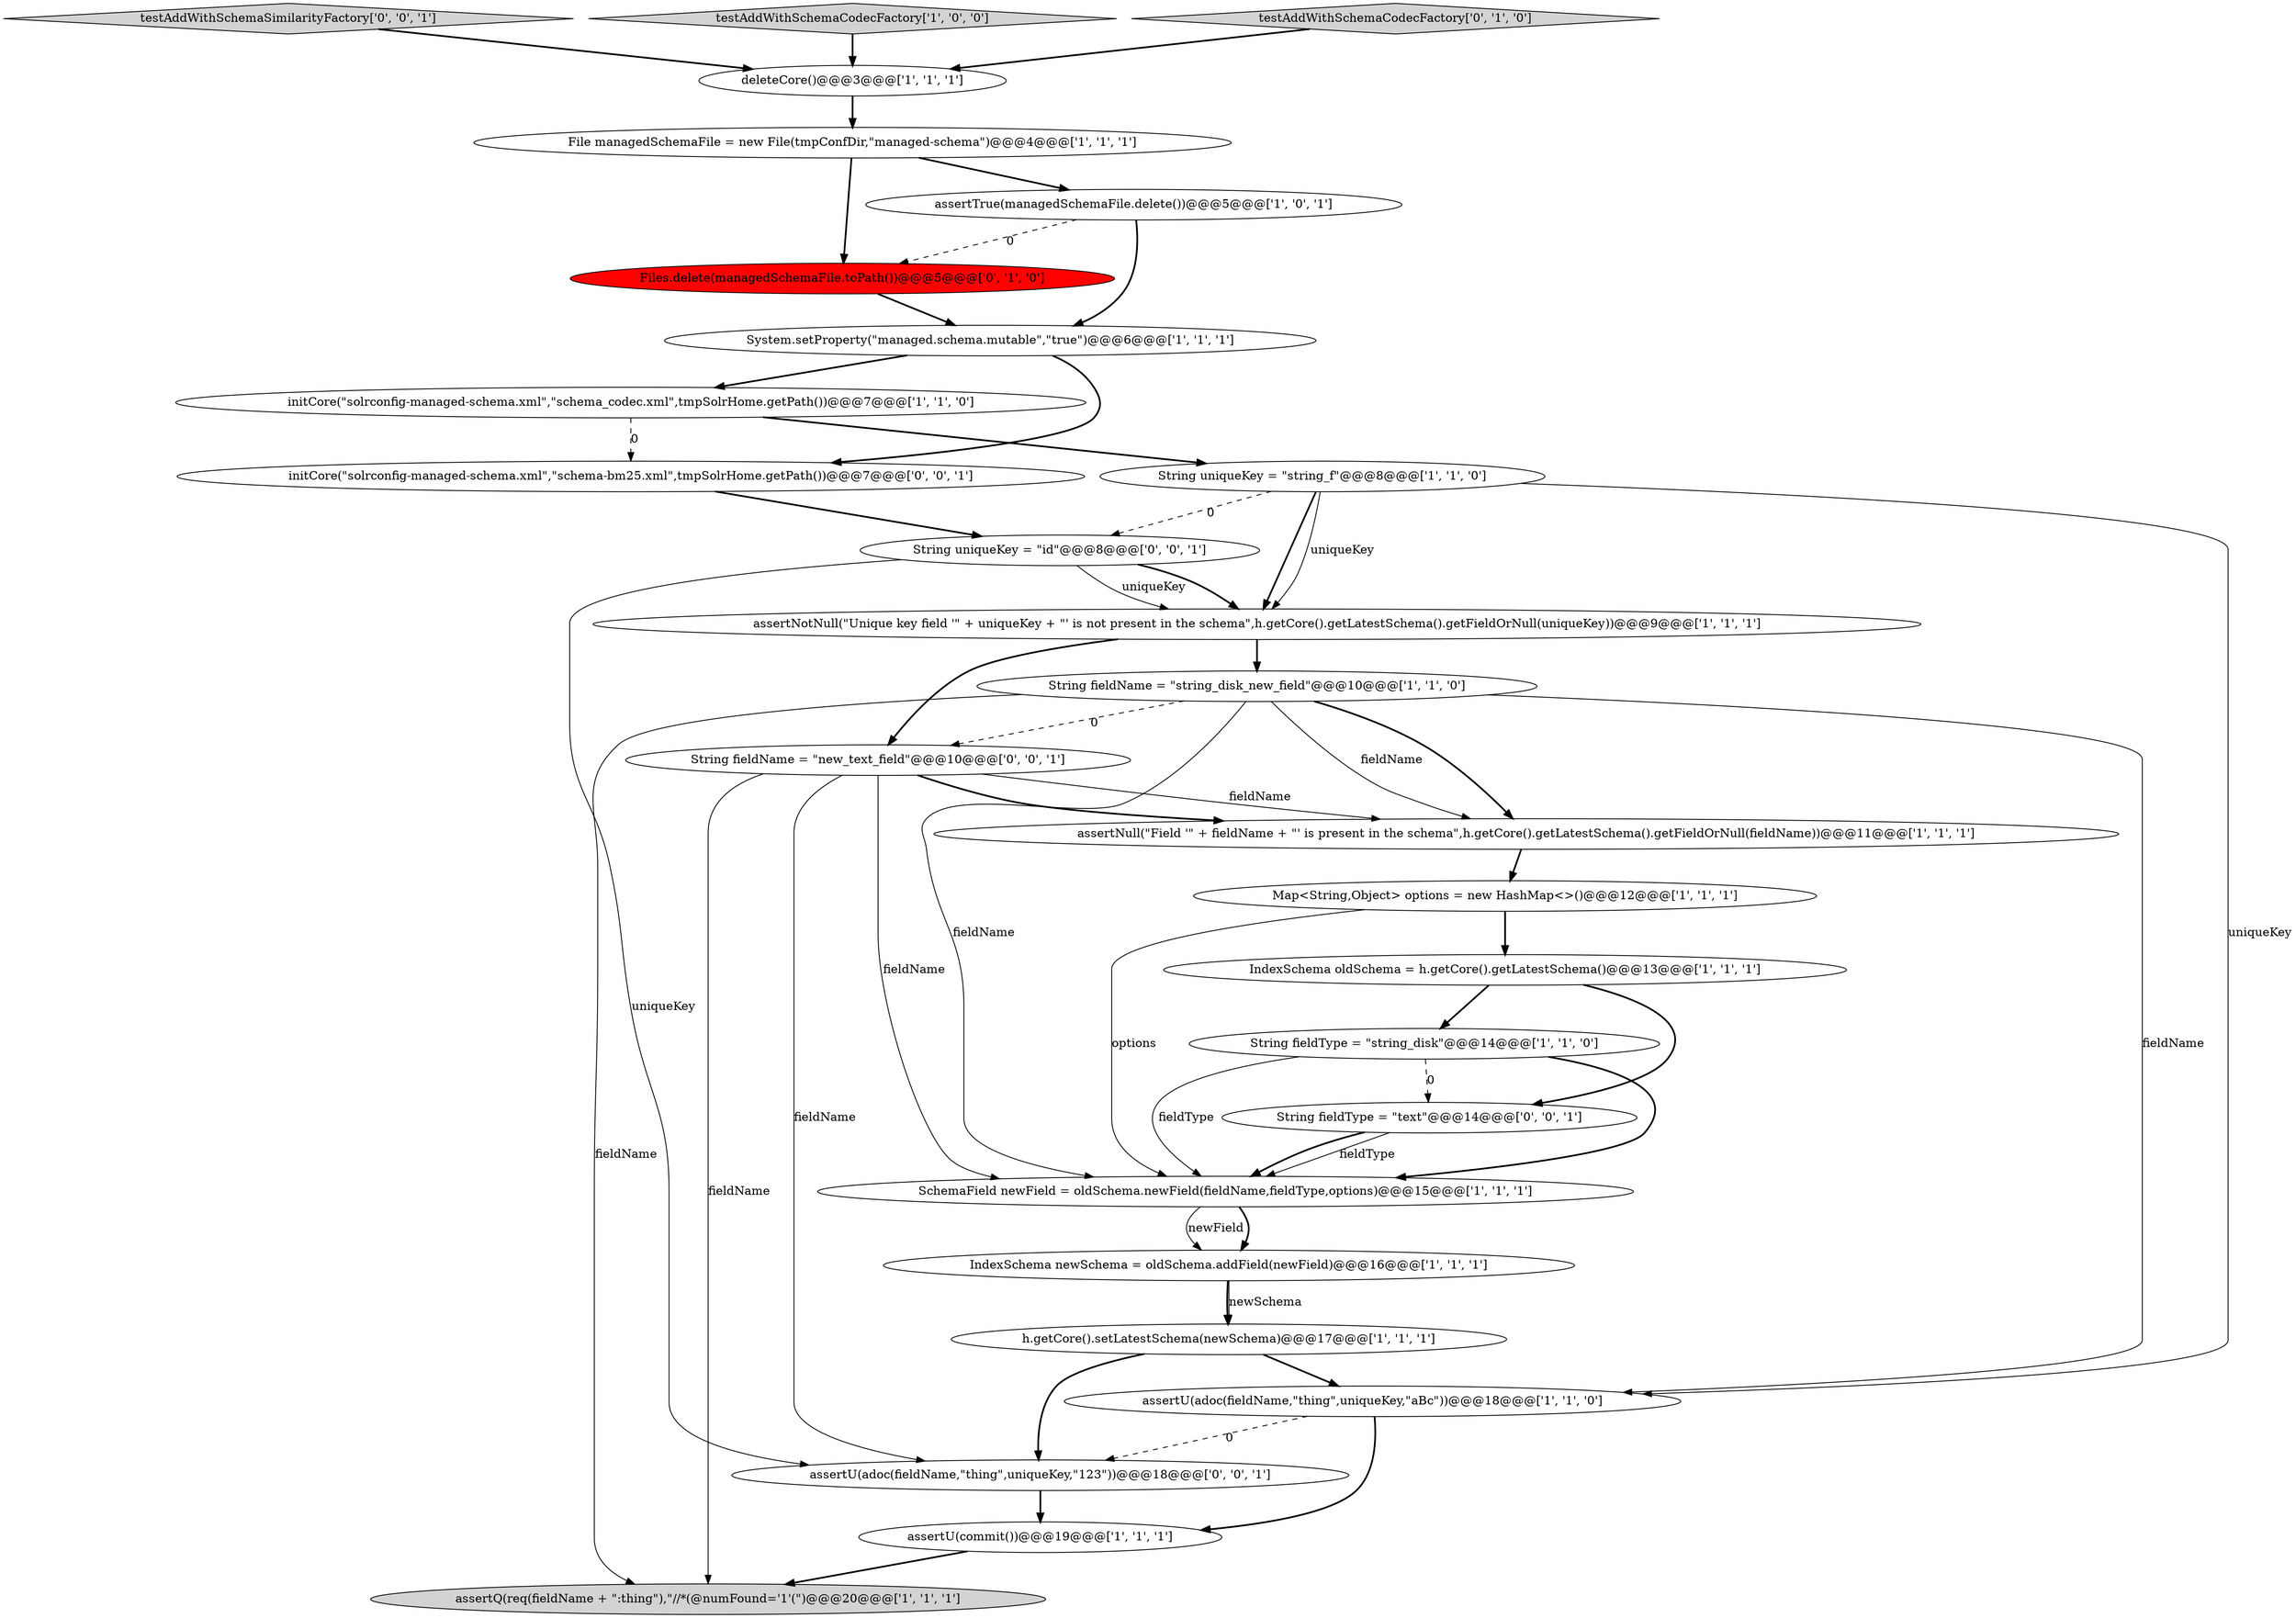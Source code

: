 digraph {
24 [style = filled, label = "String fieldName = \"new_text_field\"@@@10@@@['0', '0', '1']", fillcolor = white, shape = ellipse image = "AAA0AAABBB3BBB"];
3 [style = filled, label = "initCore(\"solrconfig-managed-schema.xml\",\"schema_codec.xml\",tmpSolrHome.getPath())@@@7@@@['1', '1', '0']", fillcolor = white, shape = ellipse image = "AAA0AAABBB1BBB"];
18 [style = filled, label = "SchemaField newField = oldSchema.newField(fieldName,fieldType,options)@@@15@@@['1', '1', '1']", fillcolor = white, shape = ellipse image = "AAA0AAABBB1BBB"];
17 [style = filled, label = "assertQ(req(fieldName + \":thing\"),\"//*(@numFound='1'(\")@@@20@@@['1', '1', '1']", fillcolor = lightgray, shape = ellipse image = "AAA0AAABBB1BBB"];
15 [style = filled, label = "File managedSchemaFile = new File(tmpConfDir,\"managed-schema\")@@@4@@@['1', '1', '1']", fillcolor = white, shape = ellipse image = "AAA0AAABBB1BBB"];
0 [style = filled, label = "IndexSchema oldSchema = h.getCore().getLatestSchema()@@@13@@@['1', '1', '1']", fillcolor = white, shape = ellipse image = "AAA0AAABBB1BBB"];
8 [style = filled, label = "assertU(adoc(fieldName,\"thing\",uniqueKey,\"aBc\"))@@@18@@@['1', '1', '0']", fillcolor = white, shape = ellipse image = "AAA0AAABBB1BBB"];
2 [style = filled, label = "IndexSchema newSchema = oldSchema.addField(newField)@@@16@@@['1', '1', '1']", fillcolor = white, shape = ellipse image = "AAA0AAABBB1BBB"];
10 [style = filled, label = "assertNull(\"Field '\" + fieldName + \"' is present in the schema\",h.getCore().getLatestSchema().getFieldOrNull(fieldName))@@@11@@@['1', '1', '1']", fillcolor = white, shape = ellipse image = "AAA0AAABBB1BBB"];
13 [style = filled, label = "Map<String,Object> options = new HashMap<>()@@@12@@@['1', '1', '1']", fillcolor = white, shape = ellipse image = "AAA0AAABBB1BBB"];
6 [style = filled, label = "assertNotNull(\"Unique key field '\" + uniqueKey + \"' is not present in the schema\",h.getCore().getLatestSchema().getFieldOrNull(uniqueKey))@@@9@@@['1', '1', '1']", fillcolor = white, shape = ellipse image = "AAA0AAABBB1BBB"];
14 [style = filled, label = "assertU(commit())@@@19@@@['1', '1', '1']", fillcolor = white, shape = ellipse image = "AAA0AAABBB1BBB"];
26 [style = filled, label = "testAddWithSchemaSimilarityFactory['0', '0', '1']", fillcolor = lightgray, shape = diamond image = "AAA0AAABBB3BBB"];
1 [style = filled, label = "String fieldName = \"string_disk_new_field\"@@@10@@@['1', '1', '0']", fillcolor = white, shape = ellipse image = "AAA0AAABBB1BBB"];
22 [style = filled, label = "initCore(\"solrconfig-managed-schema.xml\",\"schema-bm25.xml\",tmpSolrHome.getPath())@@@7@@@['0', '0', '1']", fillcolor = white, shape = ellipse image = "AAA0AAABBB3BBB"];
25 [style = filled, label = "String uniqueKey = \"id\"@@@8@@@['0', '0', '1']", fillcolor = white, shape = ellipse image = "AAA0AAABBB3BBB"];
4 [style = filled, label = "System.setProperty(\"managed.schema.mutable\",\"true\")@@@6@@@['1', '1', '1']", fillcolor = white, shape = ellipse image = "AAA0AAABBB1BBB"];
12 [style = filled, label = "deleteCore()@@@3@@@['1', '1', '1']", fillcolor = white, shape = ellipse image = "AAA0AAABBB1BBB"];
23 [style = filled, label = "assertU(adoc(fieldName,\"thing\",uniqueKey,\"123\"))@@@18@@@['0', '0', '1']", fillcolor = white, shape = ellipse image = "AAA0AAABBB3BBB"];
20 [style = filled, label = "Files.delete(managedSchemaFile.toPath())@@@5@@@['0', '1', '0']", fillcolor = red, shape = ellipse image = "AAA1AAABBB2BBB"];
9 [style = filled, label = "String fieldType = \"string_disk\"@@@14@@@['1', '1', '0']", fillcolor = white, shape = ellipse image = "AAA0AAABBB1BBB"];
5 [style = filled, label = "String uniqueKey = \"string_f\"@@@8@@@['1', '1', '0']", fillcolor = white, shape = ellipse image = "AAA0AAABBB1BBB"];
21 [style = filled, label = "String fieldType = \"text\"@@@14@@@['0', '0', '1']", fillcolor = white, shape = ellipse image = "AAA0AAABBB3BBB"];
7 [style = filled, label = "testAddWithSchemaCodecFactory['1', '0', '0']", fillcolor = lightgray, shape = diamond image = "AAA0AAABBB1BBB"];
19 [style = filled, label = "testAddWithSchemaCodecFactory['0', '1', '0']", fillcolor = lightgray, shape = diamond image = "AAA0AAABBB2BBB"];
16 [style = filled, label = "assertTrue(managedSchemaFile.delete())@@@5@@@['1', '0', '1']", fillcolor = white, shape = ellipse image = "AAA0AAABBB1BBB"];
11 [style = filled, label = "h.getCore().setLatestSchema(newSchema)@@@17@@@['1', '1', '1']", fillcolor = white, shape = ellipse image = "AAA0AAABBB1BBB"];
24->10 [style = bold, label=""];
4->3 [style = bold, label=""];
22->25 [style = bold, label=""];
0->9 [style = bold, label=""];
1->8 [style = solid, label="fieldName"];
13->18 [style = solid, label="options"];
19->12 [style = bold, label=""];
2->11 [style = solid, label="newSchema"];
7->12 [style = bold, label=""];
21->18 [style = solid, label="fieldType"];
8->23 [style = dashed, label="0"];
12->15 [style = bold, label=""];
9->18 [style = solid, label="fieldType"];
8->14 [style = bold, label=""];
14->17 [style = bold, label=""];
6->24 [style = bold, label=""];
5->25 [style = dashed, label="0"];
0->21 [style = bold, label=""];
24->10 [style = solid, label="fieldName"];
3->22 [style = dashed, label="0"];
18->2 [style = bold, label=""];
25->6 [style = bold, label=""];
15->16 [style = bold, label=""];
24->17 [style = solid, label="fieldName"];
5->8 [style = solid, label="uniqueKey"];
21->18 [style = bold, label=""];
20->4 [style = bold, label=""];
23->14 [style = bold, label=""];
6->1 [style = bold, label=""];
26->12 [style = bold, label=""];
3->5 [style = bold, label=""];
9->18 [style = bold, label=""];
1->17 [style = solid, label="fieldName"];
5->6 [style = bold, label=""];
10->13 [style = bold, label=""];
9->21 [style = dashed, label="0"];
1->24 [style = dashed, label="0"];
25->6 [style = solid, label="uniqueKey"];
15->20 [style = bold, label=""];
18->2 [style = solid, label="newField"];
1->10 [style = solid, label="fieldName"];
11->8 [style = bold, label=""];
1->18 [style = solid, label="fieldName"];
16->4 [style = bold, label=""];
5->6 [style = solid, label="uniqueKey"];
1->10 [style = bold, label=""];
24->23 [style = solid, label="fieldName"];
11->23 [style = bold, label=""];
24->18 [style = solid, label="fieldName"];
4->22 [style = bold, label=""];
2->11 [style = bold, label=""];
25->23 [style = solid, label="uniqueKey"];
13->0 [style = bold, label=""];
16->20 [style = dashed, label="0"];
}
